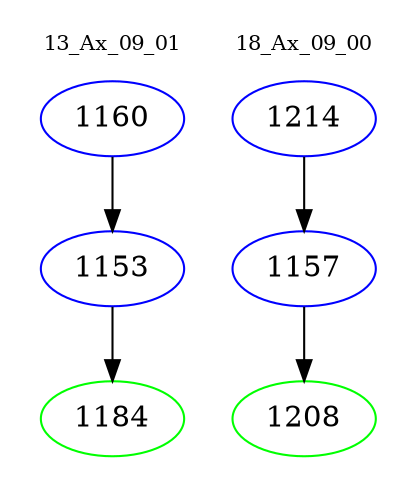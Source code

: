 digraph{
subgraph cluster_0 {
color = white
label = "13_Ax_09_01";
fontsize=10;
T0_1160 [label="1160", color="blue"]
T0_1160 -> T0_1153 [color="black"]
T0_1153 [label="1153", color="blue"]
T0_1153 -> T0_1184 [color="black"]
T0_1184 [label="1184", color="green"]
}
subgraph cluster_1 {
color = white
label = "18_Ax_09_00";
fontsize=10;
T1_1214 [label="1214", color="blue"]
T1_1214 -> T1_1157 [color="black"]
T1_1157 [label="1157", color="blue"]
T1_1157 -> T1_1208 [color="black"]
T1_1208 [label="1208", color="green"]
}
}
